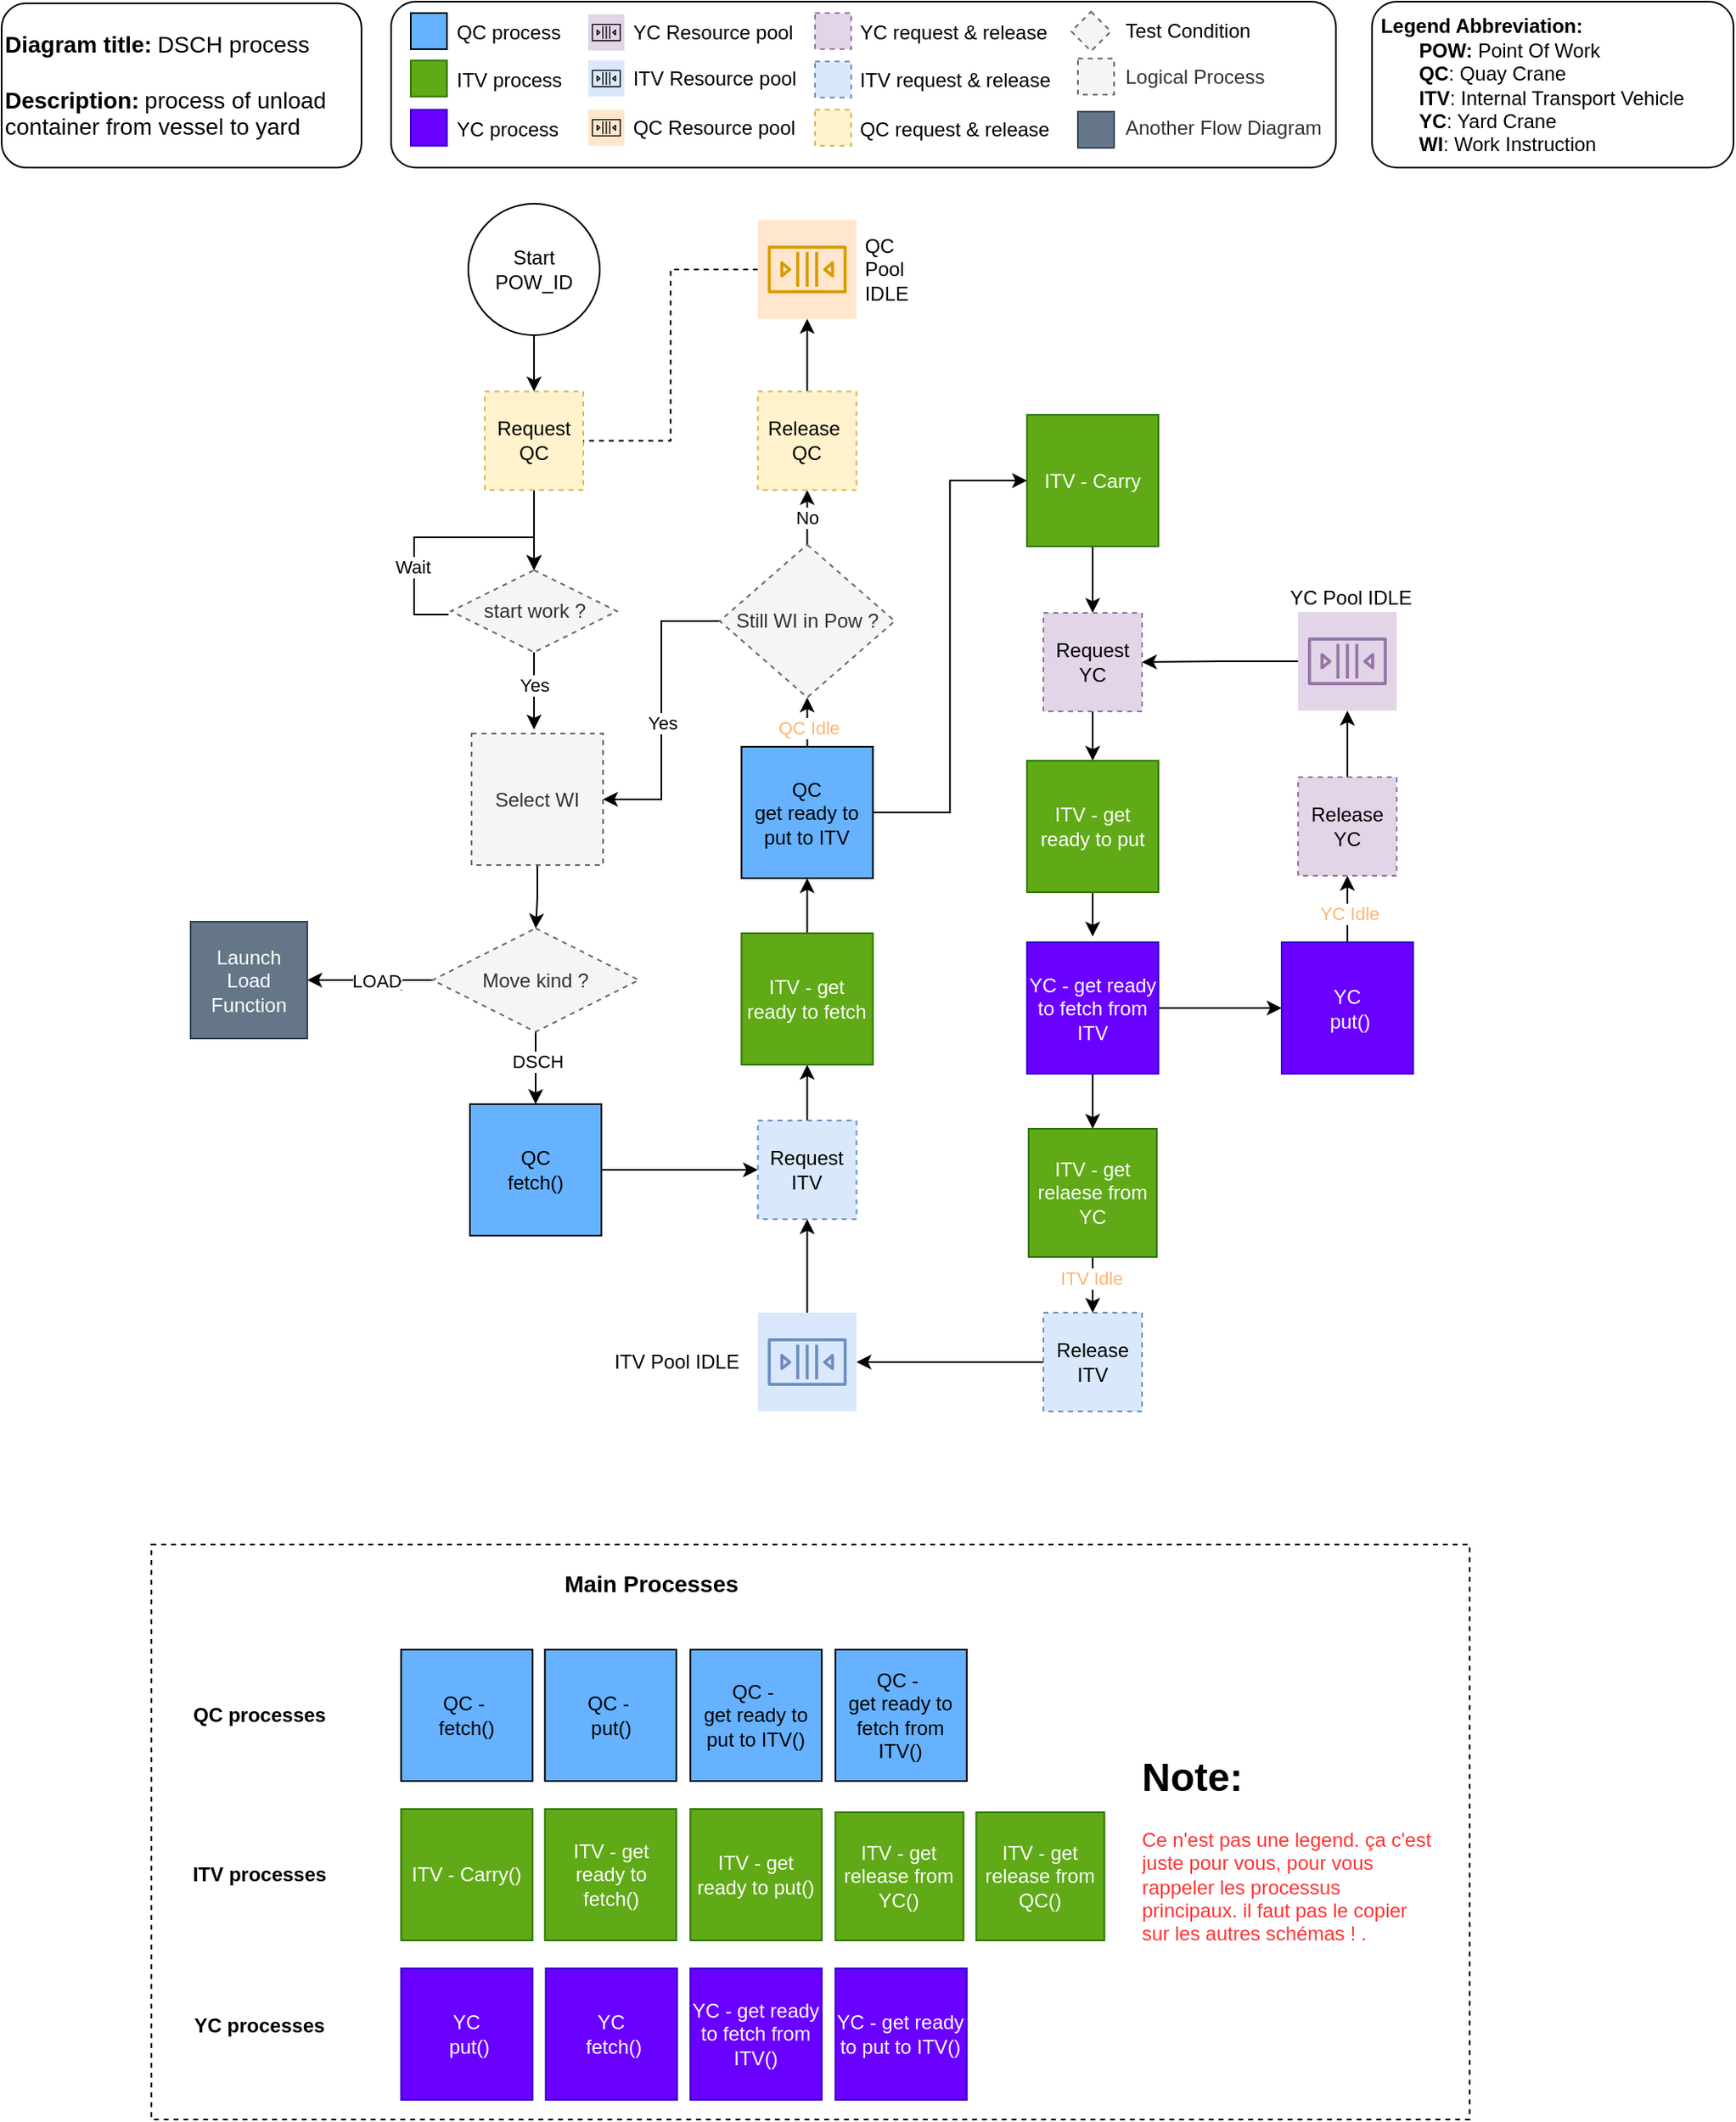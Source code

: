<mxfile version="24.9.1">
  <diagram name="Page-1" id="m8-AKDyAZTO_Czc3pS7X">
    <mxGraphModel grid="0" page="1" gridSize="10" guides="1" tooltips="1" connect="1" arrows="1" fold="1" pageScale="1" pageWidth="3300" pageHeight="4681" background="none" math="0" shadow="0">
      <root>
        <mxCell id="0" />
        <mxCell id="1" parent="0" />
        <mxCell id="ICN11t2LMivAURPf7j1P-29" value="" style="rounded=0;whiteSpace=wrap;html=1;fillColor=none;dashed=1;" vertex="1" parent="1">
          <mxGeometry x="351.13" y="1182" width="802.25" height="350" as="geometry" />
        </mxCell>
        <mxCell id="Uh1QGtXTKpIPVLYriaKn-49" style="edgeStyle=orthogonalEdgeStyle;rounded=0;orthogonalLoop=1;jettySize=auto;html=1;fillColor=#66B2FF;" edge="1" parent="1" source="IhfRJVc3wCJX7Gg2RBDw-7" target="Uh1QGtXTKpIPVLYriaKn-46">
          <mxGeometry relative="1" as="geometry" />
        </mxCell>
        <mxCell id="IhfRJVc3wCJX7Gg2RBDw-7" value="QC &lt;br&gt;fetch()" style="whiteSpace=wrap;html=1;aspect=fixed;fillColor=#66B2FF;" vertex="1" parent="1">
          <mxGeometry x="545" y="914" width="80" height="80" as="geometry" />
        </mxCell>
        <mxCell id="Uh1QGtXTKpIPVLYriaKn-31" style="edgeStyle=orthogonalEdgeStyle;rounded=0;orthogonalLoop=1;jettySize=auto;html=1;fillColor=#66B2FF;" edge="1" parent="1" source="Uh1QGtXTKpIPVLYriaKn-32" target="Uh1QGtXTKpIPVLYriaKn-34">
          <mxGeometry relative="1" as="geometry" />
        </mxCell>
        <mxCell id="Uh1QGtXTKpIPVLYriaKn-32" value="Start&lt;div&gt;POW_ID&lt;/div&gt;" style="ellipse;whiteSpace=wrap;html=1;aspect=fixed;" vertex="1" parent="1">
          <mxGeometry x="544" y="366" width="80" height="80" as="geometry" />
        </mxCell>
        <mxCell id="ICN11t2LMivAURPf7j1P-5" style="edgeStyle=orthogonalEdgeStyle;rounded=0;orthogonalLoop=1;jettySize=auto;html=1;entryX=0.5;entryY=0;entryDx=0;entryDy=0;" edge="1" parent="1" source="Uh1QGtXTKpIPVLYriaKn-34" target="ICN11t2LMivAURPf7j1P-1">
          <mxGeometry relative="1" as="geometry" />
        </mxCell>
        <mxCell id="Uh1QGtXTKpIPVLYriaKn-34" value="Request QC" style="whiteSpace=wrap;html=1;aspect=fixed;fillColor=#fff2cc;strokeColor=#d6b656;dashed=1;" vertex="1" parent="1">
          <mxGeometry x="554" y="480.25" width="60" height="60" as="geometry" />
        </mxCell>
        <mxCell id="Uh1QGtXTKpIPVLYriaKn-35" style="edgeStyle=orthogonalEdgeStyle;rounded=0;orthogonalLoop=1;jettySize=auto;html=1;exitX=0;exitY=0.5;exitDx=0;exitDy=0;fillColor=#66B2FF;entryX=1;entryY=0.5;entryDx=0;entryDy=0;" edge="1" parent="1" source="Uh1QGtXTKpIPVLYriaKn-40" target="Uh1QGtXTKpIPVLYriaKn-41">
          <mxGeometry relative="1" as="geometry">
            <mxPoint x="521" y="1050" as="sourcePoint" />
            <mxPoint x="487" y="888" as="targetPoint" />
          </mxGeometry>
        </mxCell>
        <mxCell id="Uh1QGtXTKpIPVLYriaKn-36" value="Text" style="edgeLabel;html=1;align=center;verticalAlign=middle;resizable=0;points=[];fillColor=#66B2FF;" connectable="0" vertex="1" parent="Uh1QGtXTKpIPVLYriaKn-35">
          <mxGeometry x="-0.226" y="2" relative="1" as="geometry">
            <mxPoint as="offset" />
          </mxGeometry>
        </mxCell>
        <mxCell id="Uh1QGtXTKpIPVLYriaKn-37" value="LOAD" style="edgeLabel;html=1;align=center;verticalAlign=middle;resizable=0;points=[];fillColor=#66B2FF;" connectable="0" vertex="1" parent="Uh1QGtXTKpIPVLYriaKn-35">
          <mxGeometry x="-0.262" y="2" relative="1" as="geometry">
            <mxPoint x="-7" y="-2" as="offset" />
          </mxGeometry>
        </mxCell>
        <mxCell id="Uh1QGtXTKpIPVLYriaKn-38" style="edgeStyle=orthogonalEdgeStyle;rounded=0;orthogonalLoop=1;jettySize=auto;html=1;exitX=0.5;exitY=1;exitDx=0;exitDy=0;entryX=0.5;entryY=0;entryDx=0;entryDy=0;fillColor=#66B2FF;" edge="1" parent="1" source="Uh1QGtXTKpIPVLYriaKn-40" target="IhfRJVc3wCJX7Gg2RBDw-7">
          <mxGeometry relative="1" as="geometry">
            <mxPoint x="584.5" y="799" as="targetPoint" />
          </mxGeometry>
        </mxCell>
        <mxCell id="Uh1QGtXTKpIPVLYriaKn-39" value="DSCH" style="edgeLabel;html=1;align=center;verticalAlign=middle;resizable=0;points=[];fillColor=#66B2FF;" connectable="0" vertex="1" parent="Uh1QGtXTKpIPVLYriaKn-38">
          <mxGeometry x="-0.183" y="1" relative="1" as="geometry">
            <mxPoint as="offset" />
          </mxGeometry>
        </mxCell>
        <mxCell id="Uh1QGtXTKpIPVLYriaKn-40" value="&lt;div align=&quot;center&quot;&gt;&lt;br&gt;&lt;/div&gt;&lt;div align=&quot;center&quot;&gt;Move kind ?&lt;br&gt;&lt;/div&gt;&lt;div&gt;&lt;br&gt;&lt;/div&gt;" style="rhombus;whiteSpace=wrap;html=1;fillColor=#f5f5f5;fontColor=#333333;strokeColor=#666666;dashed=1;" vertex="1" parent="1">
          <mxGeometry x="522.25" y="807" width="125.5" height="63" as="geometry" />
        </mxCell>
        <mxCell id="Uh1QGtXTKpIPVLYriaKn-41" value="Launch Load Function" style="whiteSpace=wrap;html=1;aspect=fixed;fillColor=#647687;strokeColor=#314354;fontColor=#ffffff;" vertex="1" parent="1">
          <mxGeometry x="375" y="803" width="71" height="71" as="geometry" />
        </mxCell>
        <mxCell id="Uh1QGtXTKpIPVLYriaKn-44" style="edgeStyle=orthogonalEdgeStyle;rounded=0;orthogonalLoop=1;jettySize=auto;html=1;exitX=0.5;exitY=1;exitDx=0;exitDy=0;fillColor=#66B2FF;" edge="1" parent="1" source="Uh1QGtXTKpIPVLYriaKn-45" target="Uh1QGtXTKpIPVLYriaKn-40">
          <mxGeometry relative="1" as="geometry" />
        </mxCell>
        <mxCell id="Uh1QGtXTKpIPVLYriaKn-45" value="Select WI" style="whiteSpace=wrap;html=1;aspect=fixed;fillColor=#f5f5f5;fontColor=#333333;strokeColor=#666666;dashed=1;" vertex="1" parent="1">
          <mxGeometry x="546" y="688.5" width="80" height="80" as="geometry" />
        </mxCell>
        <mxCell id="Uh1QGtXTKpIPVLYriaKn-50" style="edgeStyle=orthogonalEdgeStyle;rounded=0;orthogonalLoop=1;jettySize=auto;html=1;exitX=0.5;exitY=0;exitDx=0;exitDy=0;entryX=0.5;entryY=1;entryDx=0;entryDy=0;fillColor=#66B2FF;" edge="1" parent="1" source="Uh1QGtXTKpIPVLYriaKn-46" target="Uh1QGtXTKpIPVLYriaKn-48">
          <mxGeometry relative="1" as="geometry" />
        </mxCell>
        <mxCell id="Uh1QGtXTKpIPVLYriaKn-46" value="Request ITV" style="whiteSpace=wrap;html=1;aspect=fixed;fillColor=#dae8fc;dashed=1;strokeColor=#6c8ebf;" vertex="1" parent="1">
          <mxGeometry x="720.25" y="924" width="60" height="60" as="geometry" />
        </mxCell>
        <mxCell id="b5KZZbxjdxDQz6jwetfD-4" style="edgeStyle=orthogonalEdgeStyle;rounded=0;orthogonalLoop=1;jettySize=auto;html=1;exitX=0.5;exitY=0;exitDx=0;exitDy=0;entryX=0.5;entryY=1;entryDx=0;entryDy=0;" edge="1" parent="1" source="Uh1QGtXTKpIPVLYriaKn-48" target="b5KZZbxjdxDQz6jwetfD-3">
          <mxGeometry relative="1" as="geometry" />
        </mxCell>
        <mxCell id="Uh1QGtXTKpIPVLYriaKn-48" value="ITV - get ready to fetch" style="whiteSpace=wrap;html=1;aspect=fixed;fillColor=#60a917;strokeColor=#2D7600;fontColor=#ffffff;" vertex="1" parent="1">
          <mxGeometry x="710.25" y="810" width="80" height="80" as="geometry" />
        </mxCell>
        <mxCell id="N6E2E2lD6TswPAjEMysL-11" style="edgeStyle=orthogonalEdgeStyle;rounded=0;orthogonalLoop=1;jettySize=auto;html=1;entryX=0.5;entryY=0;entryDx=0;entryDy=0;" edge="1" parent="1" source="Uh1QGtXTKpIPVLYriaKn-51" target="N6E2E2lD6TswPAjEMysL-10">
          <mxGeometry relative="1" as="geometry" />
        </mxCell>
        <mxCell id="Uh1QGtXTKpIPVLYriaKn-51" value="ITV - Carry" style="whiteSpace=wrap;html=1;aspect=fixed;fillColor=#60a917;strokeColor=#2D7600;fontColor=#ffffff;" vertex="1" parent="1">
          <mxGeometry x="884" y="494.5" width="80" height="80" as="geometry" />
        </mxCell>
        <mxCell id="N6E2E2lD6TswPAjEMysL-17" style="edgeStyle=orthogonalEdgeStyle;rounded=0;orthogonalLoop=1;jettySize=auto;html=1;entryX=0.5;entryY=0;entryDx=0;entryDy=0;" edge="1" parent="1" source="ZRjod6BXRgt999rC1pGX-1" target="ZRjod6BXRgt999rC1pGX-5">
          <mxGeometry relative="1" as="geometry" />
        </mxCell>
        <mxCell id="N6E2E2lD6TswPAjEMysL-29" value="" style="edgeStyle=orthogonalEdgeStyle;rounded=0;orthogonalLoop=1;jettySize=auto;html=1;" edge="1" parent="1" source="ZRjod6BXRgt999rC1pGX-1" target="ZRjod6BXRgt999rC1pGX-7">
          <mxGeometry relative="1" as="geometry" />
        </mxCell>
        <mxCell id="ZRjod6BXRgt999rC1pGX-1" value="YC - get ready to fetch from ITV" style="whiteSpace=wrap;html=1;aspect=fixed;fillColor=#6a00ff;fontColor=#ffffff;strokeColor=#3700CC;" vertex="1" parent="1">
          <mxGeometry x="884" y="815.5" width="80" height="80" as="geometry" />
        </mxCell>
        <mxCell id="N6E2E2lD6TswPAjEMysL-19" style="edgeStyle=orthogonalEdgeStyle;rounded=0;orthogonalLoop=1;jettySize=auto;html=1;" edge="1" parent="1" source="ZRjod6BXRgt999rC1pGX-5" target="N6E2E2lD6TswPAjEMysL-12">
          <mxGeometry relative="1" as="geometry" />
        </mxCell>
        <mxCell id="ICN11t2LMivAURPf7j1P-9" value="&lt;font color=&quot;#ffb570&quot;&gt;ITV Idle&lt;/font&gt;" style="edgeLabel;html=1;align=center;verticalAlign=middle;resizable=0;points=[];" connectable="0" vertex="1" parent="N6E2E2lD6TswPAjEMysL-19">
          <mxGeometry x="-0.435" y="-1" relative="1" as="geometry">
            <mxPoint as="offset" />
          </mxGeometry>
        </mxCell>
        <mxCell id="ZRjod6BXRgt999rC1pGX-5" value="ITV - get relaese from YC" style="whiteSpace=wrap;html=1;aspect=fixed;fillColor=#60a917;fontColor=#ffffff;strokeColor=#2D7600;" vertex="1" parent="1">
          <mxGeometry x="885" y="929" width="78" height="78" as="geometry" />
        </mxCell>
        <mxCell id="N6E2E2lD6TswPAjEMysL-31" value="" style="edgeStyle=orthogonalEdgeStyle;rounded=0;orthogonalLoop=1;jettySize=auto;html=1;" edge="1" parent="1" source="ZRjod6BXRgt999rC1pGX-7" target="N6E2E2lD6TswPAjEMysL-30">
          <mxGeometry relative="1" as="geometry" />
        </mxCell>
        <mxCell id="ICN11t2LMivAURPf7j1P-10" value="&lt;font color=&quot;#ffb570&quot;&gt;YC Idle&lt;/font&gt;" style="edgeLabel;html=1;align=center;verticalAlign=middle;resizable=0;points=[];" connectable="0" vertex="1" parent="N6E2E2lD6TswPAjEMysL-31">
          <mxGeometry x="-0.086" y="-1" relative="1" as="geometry">
            <mxPoint y="1" as="offset" />
          </mxGeometry>
        </mxCell>
        <mxCell id="ZRjod6BXRgt999rC1pGX-7" value="YC&lt;div&gt;&amp;nbsp; put()&amp;nbsp;&lt;/div&gt;" style="whiteSpace=wrap;html=1;aspect=fixed;fillColor=#6a00ff;fontColor=#ffffff;strokeColor=#3700CC;" vertex="1" parent="1">
          <mxGeometry x="1039" y="815.5" width="80" height="80" as="geometry" />
        </mxCell>
        <mxCell id="ZRjod6BXRgt999rC1pGX-20" value="&lt;b&gt;&lt;font style=&quot;font-size: 14px;&quot;&gt;Diagram title:&lt;/font&gt;&lt;/b&gt; &lt;font style=&quot;font-size: 14px;&quot;&gt;DSCH process&lt;/font&gt;&lt;div&gt;&lt;span style=&quot;font-size: 14px;&quot;&gt;&lt;br&gt;&lt;/span&gt;&lt;div&gt;&lt;b&gt;&lt;font style=&quot;font-size: 14px;&quot;&gt;Description:&lt;/font&gt;&lt;/b&gt;&amp;nbsp;&lt;font style=&quot;font-size: 14px;&quot;&gt;&lt;span style=&quot;background-color: initial;&quot;&gt;process of&amp;nbsp;&lt;/span&gt;&lt;span style=&quot;background-color: initial;&quot;&gt;unload container from&amp;nbsp;&lt;/span&gt;&lt;span style=&quot;background-color: initial;&quot;&gt;vessel&lt;/span&gt;&lt;span style=&quot;background-color: initial;&quot;&gt;&amp;nbsp;to yard&amp;nbsp;&lt;/span&gt;&lt;/font&gt;&lt;/div&gt;&lt;/div&gt;" style="rounded=1;whiteSpace=wrap;html=1;fillColor=none;align=left;" vertex="1" parent="1">
          <mxGeometry x="260" y="244" width="219" height="100" as="geometry" />
        </mxCell>
        <mxCell id="b5KZZbxjdxDQz6jwetfD-8" style="edgeStyle=orthogonalEdgeStyle;rounded=0;orthogonalLoop=1;jettySize=auto;html=1;exitX=0;exitY=0.5;exitDx=0;exitDy=0;entryX=1;entryY=0.5;entryDx=0;entryDy=0;" edge="1" parent="1" source="b5KZZbxjdxDQz6jwetfD-1" target="Uh1QGtXTKpIPVLYriaKn-45">
          <mxGeometry relative="1" as="geometry" />
        </mxCell>
        <mxCell id="b5KZZbxjdxDQz6jwetfD-9" value="Yes" style="edgeLabel;html=1;align=center;verticalAlign=middle;resizable=0;points=[];" vertex="1" connectable="0" parent="b5KZZbxjdxDQz6jwetfD-8">
          <mxGeometry x="-0.205" y="-1" relative="1" as="geometry">
            <mxPoint x="1" y="26" as="offset" />
          </mxGeometry>
        </mxCell>
        <mxCell id="N6E2E2lD6TswPAjEMysL-8" style="edgeStyle=orthogonalEdgeStyle;rounded=0;orthogonalLoop=1;jettySize=auto;html=1;entryX=0.5;entryY=1;entryDx=0;entryDy=0;" edge="1" parent="1" source="b5KZZbxjdxDQz6jwetfD-1" target="N6E2E2lD6TswPAjEMysL-6">
          <mxGeometry relative="1" as="geometry" />
        </mxCell>
        <mxCell id="N6E2E2lD6TswPAjEMysL-9" value="No" style="edgeLabel;html=1;align=center;verticalAlign=middle;resizable=0;points=[];" vertex="1" connectable="0" parent="N6E2E2lD6TswPAjEMysL-8">
          <mxGeometry x="-0.017" y="1" relative="1" as="geometry">
            <mxPoint as="offset" />
          </mxGeometry>
        </mxCell>
        <mxCell id="b5KZZbxjdxDQz6jwetfD-1" value="Still WI in Pow ?" style="rhombus;whiteSpace=wrap;html=1;fillColor=#f5f5f5;fontColor=#333333;strokeColor=#666666;dashed=1;" vertex="1" parent="1">
          <mxGeometry x="697" y="573.5" width="106.5" height="93" as="geometry" />
        </mxCell>
        <mxCell id="b5KZZbxjdxDQz6jwetfD-5" style="edgeStyle=orthogonalEdgeStyle;rounded=0;orthogonalLoop=1;jettySize=auto;html=1;entryX=0.5;entryY=1;entryDx=0;entryDy=0;" edge="1" parent="1" source="b5KZZbxjdxDQz6jwetfD-3" target="b5KZZbxjdxDQz6jwetfD-1">
          <mxGeometry relative="1" as="geometry" />
        </mxCell>
        <mxCell id="ICN11t2LMivAURPf7j1P-8" value="&lt;font color=&quot;#ffb570&quot;&gt;QC Idle&lt;/font&gt;" style="edgeLabel;html=1;align=center;verticalAlign=middle;resizable=0;points=[];" connectable="0" vertex="1" parent="b5KZZbxjdxDQz6jwetfD-5">
          <mxGeometry x="-0.66" relative="1" as="geometry">
            <mxPoint y="-3" as="offset" />
          </mxGeometry>
        </mxCell>
        <mxCell id="b5KZZbxjdxDQz6jwetfD-10" style="edgeStyle=orthogonalEdgeStyle;rounded=0;orthogonalLoop=1;jettySize=auto;html=1;entryX=0;entryY=0.5;entryDx=0;entryDy=0;" edge="1" parent="1" source="b5KZZbxjdxDQz6jwetfD-3" target="Uh1QGtXTKpIPVLYriaKn-51">
          <mxGeometry relative="1" as="geometry">
            <mxPoint x="824" y="728.5" as="targetPoint" />
          </mxGeometry>
        </mxCell>
        <mxCell id="b5KZZbxjdxDQz6jwetfD-3" value="QC &lt;br&gt;get ready to put to ITV" style="whiteSpace=wrap;html=1;aspect=fixed;fillColor=#66B2FF;" vertex="1" parent="1">
          <mxGeometry x="710.25" y="696.5" width="80" height="80" as="geometry" />
        </mxCell>
        <mxCell id="N6E2E2lD6TswPAjEMysL-1" style="edgeStyle=orthogonalEdgeStyle;rounded=0;orthogonalLoop=1;jettySize=auto;html=1;entryX=0.5;entryY=1;entryDx=0;entryDy=0;" edge="1" parent="1" source="b5KZZbxjdxDQz6jwetfD-13" target="Uh1QGtXTKpIPVLYriaKn-46">
          <mxGeometry relative="1" as="geometry" />
        </mxCell>
        <mxCell id="b5KZZbxjdxDQz6jwetfD-13" value="ITV Pool IDLE&amp;nbsp; &amp;nbsp;" style="sketch=0;outlineConnect=0;strokeColor=#6c8ebf;fillColor=#dae8fc;dashed=0;verticalLabelPosition=middle;verticalAlign=middle;align=right;html=1;fontSize=12;fontStyle=0;aspect=fixed;shape=mxgraph.aws4.resourceIcon;resIcon=mxgraph.aws4.queue;labelPosition=left;" vertex="1" parent="1">
          <mxGeometry x="720.25" y="1041" width="60" height="60" as="geometry" />
        </mxCell>
        <mxCell id="N6E2E2lD6TswPAjEMysL-5" style="rounded=0;orthogonalLoop=1;jettySize=auto;html=1;entryX=1;entryY=0.5;entryDx=0;entryDy=0;edgeStyle=orthogonalEdgeStyle;endArrow=none;endFill=0;dashed=1;" edge="1" parent="1" source="N6E2E2lD6TswPAjEMysL-2" target="Uh1QGtXTKpIPVLYriaKn-34">
          <mxGeometry relative="1" as="geometry" />
        </mxCell>
        <mxCell id="N6E2E2lD6TswPAjEMysL-2" value="&amp;nbsp;QC&amp;nbsp;&lt;div&gt;&amp;nbsp;Pool&amp;nbsp;&lt;/div&gt;&lt;div&gt;&amp;nbsp;IDLE&lt;/div&gt;" style="sketch=0;outlineConnect=0;strokeColor=#d79b00;fillColor=#ffe6cc;dashed=0;verticalLabelPosition=middle;verticalAlign=middle;align=left;html=1;fontSize=12;fontStyle=0;aspect=fixed;shape=mxgraph.aws4.resourceIcon;resIcon=mxgraph.aws4.queue;labelPosition=right;" vertex="1" parent="1">
          <mxGeometry x="720.25" y="376" width="60" height="60" as="geometry" />
        </mxCell>
        <mxCell id="N6E2E2lD6TswPAjEMysL-7" style="edgeStyle=orthogonalEdgeStyle;rounded=0;orthogonalLoop=1;jettySize=auto;html=1;" edge="1" parent="1" source="N6E2E2lD6TswPAjEMysL-6" target="N6E2E2lD6TswPAjEMysL-2">
          <mxGeometry relative="1" as="geometry" />
        </mxCell>
        <mxCell id="N6E2E2lD6TswPAjEMysL-6" value="Release&amp;nbsp;&lt;div&gt;QC&lt;/div&gt;" style="whiteSpace=wrap;html=1;aspect=fixed;fillColor=#fff2cc;strokeColor=#d6b656;dashed=1;" vertex="1" parent="1">
          <mxGeometry x="720.25" y="480.25" width="60" height="60" as="geometry" />
        </mxCell>
        <mxCell id="N6E2E2lD6TswPAjEMysL-14" style="edgeStyle=orthogonalEdgeStyle;rounded=0;orthogonalLoop=1;jettySize=auto;html=1;exitX=0.5;exitY=1;exitDx=0;exitDy=0;entryX=0.5;entryY=0;entryDx=0;entryDy=0;" edge="1" parent="1" source="N6E2E2lD6TswPAjEMysL-10" target="N6E2E2lD6TswPAjEMysL-13">
          <mxGeometry relative="1" as="geometry" />
        </mxCell>
        <mxCell id="N6E2E2lD6TswPAjEMysL-10" value="Request YC" style="whiteSpace=wrap;html=1;aspect=fixed;fillColor=#e1d5e7;dashed=1;strokeColor=#9673a6;" vertex="1" parent="1">
          <mxGeometry x="894" y="615" width="60" height="60" as="geometry" />
        </mxCell>
        <mxCell id="N6E2E2lD6TswPAjEMysL-20" style="edgeStyle=orthogonalEdgeStyle;rounded=0;orthogonalLoop=1;jettySize=auto;html=1;" edge="1" parent="1" source="N6E2E2lD6TswPAjEMysL-12" target="b5KZZbxjdxDQz6jwetfD-13">
          <mxGeometry relative="1" as="geometry" />
        </mxCell>
        <mxCell id="N6E2E2lD6TswPAjEMysL-12" value="Release ITV" style="whiteSpace=wrap;html=1;aspect=fixed;fillColor=#dae8fc;dashed=1;strokeColor=#6c8ebf;" vertex="1" parent="1">
          <mxGeometry x="894" y="1041" width="60" height="60" as="geometry" />
        </mxCell>
        <mxCell id="N6E2E2lD6TswPAjEMysL-16" style="edgeStyle=orthogonalEdgeStyle;rounded=0;orthogonalLoop=1;jettySize=auto;html=1;" edge="1" parent="1" source="N6E2E2lD6TswPAjEMysL-13">
          <mxGeometry relative="1" as="geometry">
            <mxPoint x="924" y="812" as="targetPoint" />
          </mxGeometry>
        </mxCell>
        <mxCell id="N6E2E2lD6TswPAjEMysL-13" value="ITV - get ready to put" style="whiteSpace=wrap;html=1;aspect=fixed;fillColor=#60a917;strokeColor=#2D7600;fontColor=#ffffff;" vertex="1" parent="1">
          <mxGeometry x="884" y="705" width="80" height="80" as="geometry" />
        </mxCell>
        <mxCell id="N6E2E2lD6TswPAjEMysL-28" style="edgeStyle=orthogonalEdgeStyle;rounded=0;orthogonalLoop=1;jettySize=auto;html=1;entryX=1;entryY=0.5;entryDx=0;entryDy=0;" edge="1" parent="1" source="N6E2E2lD6TswPAjEMysL-23" target="N6E2E2lD6TswPAjEMysL-10">
          <mxGeometry relative="1" as="geometry" />
        </mxCell>
        <mxCell id="N6E2E2lD6TswPAjEMysL-23" value="&lt;span style=&quot;text-align: left;&quot;&gt;&amp;nbsp;YC&lt;/span&gt;&lt;span style=&quot;text-align: left; background-color: initial;&quot;&gt;&amp;nbsp;Pool&amp;nbsp;&lt;/span&gt;&lt;span style=&quot;text-align: left; background-color: initial;&quot;&gt;IDLE&lt;/span&gt;" style="sketch=0;outlineConnect=0;strokeColor=#9673a6;fillColor=#e1d5e7;dashed=0;verticalLabelPosition=top;verticalAlign=bottom;align=center;html=1;fontSize=12;fontStyle=0;aspect=fixed;shape=mxgraph.aws4.resourceIcon;resIcon=mxgraph.aws4.queue;labelPosition=center;" vertex="1" parent="1">
          <mxGeometry x="1049" y="614.5" width="60" height="60" as="geometry" />
        </mxCell>
        <mxCell id="N6E2E2lD6TswPAjEMysL-32" value="" style="edgeStyle=orthogonalEdgeStyle;rounded=0;orthogonalLoop=1;jettySize=auto;html=1;" edge="1" parent="1" source="N6E2E2lD6TswPAjEMysL-30" target="N6E2E2lD6TswPAjEMysL-23">
          <mxGeometry relative="1" as="geometry" />
        </mxCell>
        <mxCell id="N6E2E2lD6TswPAjEMysL-30" value="Release YC" style="whiteSpace=wrap;html=1;aspect=fixed;fillColor=#e1d5e7;dashed=1;strokeColor=#9673a6;" vertex="1" parent="1">
          <mxGeometry x="1049" y="715" width="60" height="60" as="geometry" />
        </mxCell>
        <mxCell id="N6E2E2lD6TswPAjEMysL-33" value="&lt;div&gt;&lt;b&gt;&amp;nbsp;Legend Abbreviation:&amp;nbsp;&lt;/b&gt;&lt;/div&gt;&lt;div&gt;&lt;b&gt;&lt;span style=&quot;white-space: pre;&quot;&gt;&#x9;&lt;/span&gt;POW: &lt;/b&gt;Point Of Work&lt;/div&gt;&lt;b&gt;&lt;span style=&quot;white-space: pre;&quot;&gt;&#x9;&lt;/span&gt;QC&lt;/b&gt;: Quay Crane&lt;div&gt;&lt;b&gt;&lt;span style=&quot;white-space: pre;&quot;&gt;&#x9;&lt;/span&gt;ITV&lt;/b&gt;: Internal Transport Vehicle&lt;/div&gt;&lt;div&gt;&lt;b&gt;&lt;span style=&quot;white-space: pre;&quot;&gt;&#x9;&lt;/span&gt;YC&lt;/b&gt;: Yard Crane&lt;/div&gt;&lt;div&gt;&lt;b&gt;&lt;span style=&quot;white-space: pre;&quot;&gt;&#x9;&lt;/span&gt;WI&lt;/b&gt;: Work Instruction&lt;/div&gt;" style="text;html=1;align=left;verticalAlign=middle;whiteSpace=wrap;rounded=1;strokeColor=default;" vertex="1" parent="1">
          <mxGeometry x="1094" y="243" width="220" height="101" as="geometry" />
        </mxCell>
        <mxCell id="N6E2E2lD6TswPAjEMysL-70" value="" style="group" connectable="0" vertex="1" parent="1">
          <mxGeometry x="497" y="243" width="592" height="101" as="geometry" />
        </mxCell>
        <mxCell id="N6E2E2lD6TswPAjEMysL-41" value="" style="rounded=1;whiteSpace=wrap;html=1;" vertex="1" parent="N6E2E2lD6TswPAjEMysL-70">
          <mxGeometry width="575" height="101" as="geometry" />
        </mxCell>
        <mxCell id="N6E2E2lD6TswPAjEMysL-42" value="" style="whiteSpace=wrap;html=1;aspect=fixed;fillColor=#66B2FF;" vertex="1" parent="N6E2E2lD6TswPAjEMysL-70">
          <mxGeometry x="12" y="6.937" width="22" height="22" as="geometry" />
        </mxCell>
        <mxCell id="N6E2E2lD6TswPAjEMysL-43" value="" style="whiteSpace=wrap;html=1;aspect=fixed;fillColor=#60a917;strokeColor=#2D7600;fontColor=#ffffff;" vertex="1" parent="N6E2E2lD6TswPAjEMysL-70">
          <mxGeometry x="12" y="35.794" width="22" height="22" as="geometry" />
        </mxCell>
        <mxCell id="N6E2E2lD6TswPAjEMysL-44" value="" style="whiteSpace=wrap;html=1;aspect=fixed;fillColor=#6a00ff;fontColor=#ffffff;strokeColor=#3700CC;" vertex="1" parent="N6E2E2lD6TswPAjEMysL-70">
          <mxGeometry x="12" y="65.761" width="22" height="22" as="geometry" />
        </mxCell>
        <mxCell id="N6E2E2lD6TswPAjEMysL-45" value="QC process&amp;nbsp;" style="text;html=1;align=left;verticalAlign=middle;whiteSpace=wrap;rounded=0;strokeColor=none;" vertex="1" parent="N6E2E2lD6TswPAjEMysL-70">
          <mxGeometry x="38" y="6.937" width="172" height="24.418" as="geometry" />
        </mxCell>
        <mxCell id="N6E2E2lD6TswPAjEMysL-46" value="ITV process&amp;nbsp;" style="text;html=1;align=left;verticalAlign=middle;whiteSpace=wrap;rounded=0;strokeColor=none;" vertex="1" parent="N6E2E2lD6TswPAjEMysL-70">
          <mxGeometry x="38" y="35.794" width="169" height="24.418" as="geometry" />
        </mxCell>
        <mxCell id="N6E2E2lD6TswPAjEMysL-47" value="YC process&amp;nbsp;" style="text;html=1;align=left;verticalAlign=middle;whiteSpace=wrap;rounded=0;strokeColor=none;" vertex="1" parent="N6E2E2lD6TswPAjEMysL-70">
          <mxGeometry x="38" y="65.761" width="169" height="24.418" as="geometry" />
        </mxCell>
        <mxCell id="N6E2E2lD6TswPAjEMysL-48" value="&lt;span style=&quot;text-align: left;&quot;&gt;&amp;nbsp;YC Resource&lt;/span&gt;&lt;span style=&quot;text-align: left; background-color: initial;&quot;&gt;&amp;nbsp;pool&lt;/span&gt;" style="sketch=0;outlineConnect=0;dashed=0;verticalLabelPosition=middle;verticalAlign=middle;align=left;html=1;fontSize=12;fontStyle=0;aspect=fixed;shape=mxgraph.aws4.resourceIcon;resIcon=mxgraph.aws4.queue;labelPosition=right;fillColor=#E1D5E7;" vertex="1" parent="N6E2E2lD6TswPAjEMysL-70">
          <mxGeometry x="120" y="7.769" width="22" height="22" as="geometry" />
        </mxCell>
        <mxCell id="N6E2E2lD6TswPAjEMysL-50" value="" style="whiteSpace=wrap;html=1;aspect=fixed;fillColor=#dae8fc;dashed=1;strokeColor=#6c8ebf;" vertex="1" parent="N6E2E2lD6TswPAjEMysL-70">
          <mxGeometry x="258" y="36.349" width="22" height="22" as="geometry" />
        </mxCell>
        <mxCell id="N6E2E2lD6TswPAjEMysL-52" value="&lt;span style=&quot;text-align: left;&quot;&gt;&amp;nbsp;ITV Resource&lt;/span&gt;&lt;span style=&quot;text-align: left; background-color: initial;&quot;&gt;&amp;nbsp;pool&lt;/span&gt;" style="sketch=0;outlineConnect=0;dashed=0;verticalLabelPosition=middle;verticalAlign=middle;align=left;html=1;fontSize=12;fontStyle=0;aspect=fixed;shape=mxgraph.aws4.resourceIcon;resIcon=mxgraph.aws4.queue;labelPosition=right;fillColor=#DAE8FC;" vertex="1" parent="N6E2E2lD6TswPAjEMysL-70">
          <mxGeometry x="120" y="35.794" width="22" height="22" as="geometry" />
        </mxCell>
        <mxCell id="N6E2E2lD6TswPAjEMysL-53" value="&lt;span style=&quot;text-align: left;&quot;&gt;&amp;nbsp;QC Resource&lt;/span&gt;&lt;span style=&quot;text-align: left; background-color: initial;&quot;&gt;&amp;nbsp;pool&lt;/span&gt;" style="sketch=0;outlineConnect=0;dashed=0;verticalLabelPosition=middle;verticalAlign=middle;align=left;html=1;fontSize=12;fontStyle=0;aspect=fixed;shape=mxgraph.aws4.resourceIcon;resIcon=mxgraph.aws4.queue;labelPosition=right;fillColor=#FFE6CC;" vertex="1" parent="N6E2E2lD6TswPAjEMysL-70">
          <mxGeometry x="120" y="65.761" width="22" height="22" as="geometry" />
        </mxCell>
        <mxCell id="N6E2E2lD6TswPAjEMysL-56" value="" style="whiteSpace=wrap;html=1;aspect=fixed;fillColor=#e1d5e7;dashed=1;strokeColor=#9673a6;labelPosition=right;verticalLabelPosition=middle;align=left;verticalAlign=middle;" vertex="1" parent="N6E2E2lD6TswPAjEMysL-70">
          <mxGeometry x="258" y="6.937" width="22" height="22" as="geometry" />
        </mxCell>
        <mxCell id="N6E2E2lD6TswPAjEMysL-57" value="" style="whiteSpace=wrap;html=1;aspect=fixed;fillColor=#fff2cc;strokeColor=#d6b656;dashed=1;" vertex="1" parent="N6E2E2lD6TswPAjEMysL-70">
          <mxGeometry x="258" y="65.761" width="22" height="22" as="geometry" />
        </mxCell>
        <mxCell id="N6E2E2lD6TswPAjEMysL-58" value="&amp;nbsp;YC request &amp;amp; release" style="text;html=1;align=left;verticalAlign=middle;whiteSpace=wrap;rounded=0;strokeColor=none;" vertex="1" parent="N6E2E2lD6TswPAjEMysL-70">
          <mxGeometry x="280" y="6.937" width="147" height="24.418" as="geometry" />
        </mxCell>
        <mxCell id="N6E2E2lD6TswPAjEMysL-59" value="&amp;nbsp;ITV request &amp;amp; release" style="text;html=1;align=left;verticalAlign=middle;whiteSpace=wrap;rounded=0;strokeColor=none;" vertex="1" parent="N6E2E2lD6TswPAjEMysL-70">
          <mxGeometry x="280" y="35.794" width="146" height="24.418" as="geometry" />
        </mxCell>
        <mxCell id="N6E2E2lD6TswPAjEMysL-60" value="&amp;nbsp;QC request &amp;amp; release" style="text;html=1;align=left;verticalAlign=middle;whiteSpace=wrap;rounded=0;strokeColor=none;" vertex="1" parent="N6E2E2lD6TswPAjEMysL-70">
          <mxGeometry x="280" y="65.761" width="139" height="24.418" as="geometry" />
        </mxCell>
        <mxCell id="N6E2E2lD6TswPAjEMysL-63" value="" style="rhombus;whiteSpace=wrap;html=1;fillColor=#f5f5f5;fontColor=#333333;strokeColor=#666666;dashed=1;" vertex="1" parent="N6E2E2lD6TswPAjEMysL-70">
          <mxGeometry x="414" y="6.14" width="24" height="24" as="geometry" />
        </mxCell>
        <mxCell id="N6E2E2lD6TswPAjEMysL-64" value="Test Condition" style="text;html=1;align=left;verticalAlign=middle;whiteSpace=wrap;rounded=0;strokeColor=none;" vertex="1" parent="N6E2E2lD6TswPAjEMysL-70">
          <mxGeometry x="445" y="5.727" width="147" height="24.418" as="geometry" />
        </mxCell>
        <mxCell id="N6E2E2lD6TswPAjEMysL-65" value="" style="whiteSpace=wrap;html=1;aspect=fixed;fillColor=#f5f5f5;fontColor=#333333;strokeColor=#666666;dashed=1;" vertex="1" parent="N6E2E2lD6TswPAjEMysL-70">
          <mxGeometry x="418" y="34.59" width="22" height="22" as="geometry" />
        </mxCell>
        <mxCell id="N6E2E2lD6TswPAjEMysL-67" value="&lt;span style=&quot;color: rgb(51, 51, 51); text-align: center;&quot;&gt;Logical&amp;nbsp;&lt;/span&gt;&lt;span style=&quot;color: rgb(51, 51, 51); text-align: center;&quot;&gt;Process&amp;nbsp;&lt;/span&gt;" style="text;html=1;align=left;verticalAlign=middle;whiteSpace=wrap;rounded=0;strokeColor=none;" vertex="1" parent="N6E2E2lD6TswPAjEMysL-70">
          <mxGeometry x="445" y="33.377" width="147" height="24.418" as="geometry" />
        </mxCell>
        <mxCell id="N6E2E2lD6TswPAjEMysL-68" value="" style="whiteSpace=wrap;html=1;aspect=fixed;fillColor=#647687;strokeColor=#314354;fontColor=#ffffff;" vertex="1" parent="N6E2E2lD6TswPAjEMysL-70">
          <mxGeometry x="418" y="66.97" width="22" height="22" as="geometry" />
        </mxCell>
        <mxCell id="N6E2E2lD6TswPAjEMysL-69" value="&lt;div style=&quot;text-align: center;&quot;&gt;&lt;span style=&quot;background-color: initial;&quot;&gt;&lt;font color=&quot;#333333&quot;&gt;Another Flow Diagram&lt;/font&gt;&lt;/span&gt;&lt;/div&gt;" style="text;html=1;align=left;verticalAlign=middle;whiteSpace=wrap;rounded=0;strokeColor=none;" vertex="1" parent="N6E2E2lD6TswPAjEMysL-70">
          <mxGeometry x="445" y="64.557" width="147" height="24.418" as="geometry" />
        </mxCell>
        <mxCell id="ICN11t2LMivAURPf7j1P-2" style="edgeStyle=orthogonalEdgeStyle;rounded=0;orthogonalLoop=1;jettySize=auto;html=1;" edge="1" parent="1" source="ICN11t2LMivAURPf7j1P-1">
          <mxGeometry relative="1" as="geometry">
            <mxPoint x="584" y="686" as="targetPoint" />
          </mxGeometry>
        </mxCell>
        <mxCell id="ICN11t2LMivAURPf7j1P-3" value="Yes" style="edgeLabel;html=1;align=center;verticalAlign=middle;resizable=0;points=[];" connectable="0" vertex="1" parent="ICN11t2LMivAURPf7j1P-2">
          <mxGeometry x="0.496" y="-1" relative="1" as="geometry">
            <mxPoint y="-15" as="offset" />
          </mxGeometry>
        </mxCell>
        <mxCell id="ICN11t2LMivAURPf7j1P-6" style="edgeStyle=orthogonalEdgeStyle;rounded=0;orthogonalLoop=1;jettySize=auto;html=1;startArrow=classic;startFill=1;endArrow=none;endFill=0;" edge="1" parent="1" source="ICN11t2LMivAURPf7j1P-1">
          <mxGeometry relative="1" as="geometry">
            <mxPoint x="532" y="616" as="targetPoint" />
            <Array as="points">
              <mxPoint x="584" y="569" />
              <mxPoint x="511" y="569" />
              <mxPoint x="511" y="616" />
            </Array>
          </mxGeometry>
        </mxCell>
        <mxCell id="ICN11t2LMivAURPf7j1P-7" value="Wait" style="edgeLabel;html=1;align=center;verticalAlign=middle;resizable=0;points=[];" connectable="0" vertex="1" parent="ICN11t2LMivAURPf7j1P-6">
          <mxGeometry x="0.199" relative="1" as="geometry">
            <mxPoint x="-1" y="14" as="offset" />
          </mxGeometry>
        </mxCell>
        <mxCell id="ICN11t2LMivAURPf7j1P-1" value="&lt;div align=&quot;center&quot;&gt;&lt;br&gt;&lt;/div&gt;&lt;div align=&quot;center&quot;&gt;start work ?&lt;br&gt;&lt;/div&gt;&lt;div&gt;&lt;br&gt;&lt;/div&gt;" style="rhombus;whiteSpace=wrap;html=1;fillColor=#f5f5f5;fontColor=#333333;strokeColor=#666666;dashed=1;" vertex="1" parent="1">
          <mxGeometry x="533.5" y="589" width="101" height="50" as="geometry" />
        </mxCell>
        <mxCell id="ICN11t2LMivAURPf7j1P-12" value="&lt;b&gt;QC processes&lt;/b&gt;" style="text;html=1;align=center;verticalAlign=middle;whiteSpace=wrap;rounded=0;" vertex="1" parent="1">
          <mxGeometry x="347.13" y="1271" width="140" height="30" as="geometry" />
        </mxCell>
        <mxCell id="ICN11t2LMivAURPf7j1P-13" value="QC -&amp;nbsp;&lt;br&gt;fetch()" style="whiteSpace=wrap;html=1;aspect=fixed;fillColor=#66B2FF;" vertex="1" parent="1">
          <mxGeometry x="503.13" y="1246" width="80" height="80" as="geometry" />
        </mxCell>
        <mxCell id="ICN11t2LMivAURPf7j1P-14" value="QC -&amp;nbsp;&lt;br&gt;put()" style="whiteSpace=wrap;html=1;aspect=fixed;fillColor=#66B2FF;" vertex="1" parent="1">
          <mxGeometry x="590.63" y="1246" width="80" height="80" as="geometry" />
        </mxCell>
        <mxCell id="ICN11t2LMivAURPf7j1P-15" value="QC -&amp;nbsp;&lt;br&gt;get ready to put to ITV()" style="whiteSpace=wrap;html=1;aspect=fixed;fillColor=#66B2FF;" vertex="1" parent="1">
          <mxGeometry x="679.13" y="1246" width="80" height="80" as="geometry" />
        </mxCell>
        <mxCell id="ICN11t2LMivAURPf7j1P-16" value="QC -&amp;nbsp;&lt;br&gt;get ready to fetch from ITV()" style="whiteSpace=wrap;html=1;aspect=fixed;fillColor=#66B2FF;" vertex="1" parent="1">
          <mxGeometry x="767.38" y="1246" width="80" height="80" as="geometry" />
        </mxCell>
        <mxCell id="ICN11t2LMivAURPf7j1P-17" value="&lt;b&gt;ITV processes&lt;/b&gt;" style="text;html=1;align=center;verticalAlign=middle;whiteSpace=wrap;rounded=0;" vertex="1" parent="1">
          <mxGeometry x="347.13" y="1368" width="140" height="30" as="geometry" />
        </mxCell>
        <mxCell id="ICN11t2LMivAURPf7j1P-18" value="ITV - Carry()" style="whiteSpace=wrap;html=1;aspect=fixed;fillColor=#60a917;strokeColor=#2D7600;fontColor=#ffffff;" vertex="1" parent="1">
          <mxGeometry x="503.13" y="1343" width="80" height="80" as="geometry" />
        </mxCell>
        <mxCell id="ICN11t2LMivAURPf7j1P-20" value="ITV - get ready to fetch()" style="whiteSpace=wrap;html=1;aspect=fixed;fillColor=#60a917;strokeColor=#2D7600;fontColor=#ffffff;" vertex="1" parent="1">
          <mxGeometry x="590.63" y="1343" width="80" height="80" as="geometry" />
        </mxCell>
        <mxCell id="ICN11t2LMivAURPf7j1P-21" value="ITV - get ready to put()" style="whiteSpace=wrap;html=1;aspect=fixed;fillColor=#60a917;strokeColor=#2D7600;fontColor=#ffffff;" vertex="1" parent="1">
          <mxGeometry x="679.13" y="1343" width="80" height="80" as="geometry" />
        </mxCell>
        <mxCell id="ICN11t2LMivAURPf7j1P-22" value="ITV - get release from YC()" style="whiteSpace=wrap;html=1;aspect=fixed;fillColor=#60a917;fontColor=#ffffff;strokeColor=#2D7600;" vertex="1" parent="1">
          <mxGeometry x="767.38" y="1345" width="78" height="78" as="geometry" />
        </mxCell>
        <mxCell id="ICN11t2LMivAURPf7j1P-23" value="ITV - get release from QC()" style="whiteSpace=wrap;html=1;aspect=fixed;fillColor=#60a917;fontColor=#ffffff;strokeColor=#2D7600;" vertex="1" parent="1">
          <mxGeometry x="853.13" y="1345" width="78" height="78" as="geometry" />
        </mxCell>
        <mxCell id="ICN11t2LMivAURPf7j1P-24" value="&lt;b&gt;YC processes&lt;/b&gt;" style="text;html=1;align=center;verticalAlign=middle;whiteSpace=wrap;rounded=0;" vertex="1" parent="1">
          <mxGeometry x="347.13" y="1460" width="140" height="30" as="geometry" />
        </mxCell>
        <mxCell id="ICN11t2LMivAURPf7j1P-25" value="YC - get ready to fetch from ITV()" style="whiteSpace=wrap;html=1;aspect=fixed;fillColor=#6a00ff;fontColor=#ffffff;strokeColor=#3700CC;" vertex="1" parent="1">
          <mxGeometry x="679.13" y="1440" width="80" height="80" as="geometry" />
        </mxCell>
        <mxCell id="ICN11t2LMivAURPf7j1P-26" value="&lt;span style=&quot;font-weight: normal;&quot;&gt;YC&lt;/span&gt;&lt;div&gt;&amp;nbsp; &lt;span style=&quot;font-weight: normal;&quot;&gt;put()&lt;/span&gt;&amp;nbsp;&lt;/div&gt;" style="whiteSpace=wrap;html=1;aspect=fixed;fillColor=#6a00ff;fontColor=#ffffff;strokeColor=#3700CC;fontStyle=1" vertex="1" parent="1">
          <mxGeometry x="503.13" y="1440" width="80" height="80" as="geometry" />
        </mxCell>
        <mxCell id="ICN11t2LMivAURPf7j1P-27" value="YC&lt;div&gt;&amp;nbsp; fetch()&amp;nbsp;&lt;/div&gt;" style="whiteSpace=wrap;html=1;aspect=fixed;fillColor=#6a00ff;fontColor=#ffffff;strokeColor=#3700CC;" vertex="1" parent="1">
          <mxGeometry x="591.13" y="1440" width="80" height="80" as="geometry" />
        </mxCell>
        <mxCell id="ICN11t2LMivAURPf7j1P-28" value="YC - get ready to put to ITV()" style="whiteSpace=wrap;html=1;aspect=fixed;fillColor=#6a00ff;fontColor=#ffffff;strokeColor=#3700CC;" vertex="1" parent="1">
          <mxGeometry x="767.38" y="1440" width="80" height="80" as="geometry" />
        </mxCell>
        <mxCell id="ICN11t2LMivAURPf7j1P-30" value="&lt;b&gt;&lt;font style=&quot;font-size: 14px;&quot;&gt;Main Processes&lt;/font&gt;&lt;/b&gt;" style="text;html=1;align=center;verticalAlign=middle;whiteSpace=wrap;rounded=0;" vertex="1" parent="1">
          <mxGeometry x="545.01" y="1191" width="221.25" height="30" as="geometry" />
        </mxCell>
        <mxCell id="ICN11t2LMivAURPf7j1P-31" value="&lt;h1 style=&quot;margin-top: 0px;&quot;&gt;Note:&amp;nbsp;&lt;/h1&gt;&lt;p&gt;&lt;font color=&quot;#ff3333&quot;&gt;Ce n&#39;est pas une legend. ça c&#39;est juste pour vous, pour vous rappeler les processus principaux. il faut pas le copier sur les autres schémas ! .&amp;nbsp;&lt;/font&gt;&lt;/p&gt;" style="text;html=1;whiteSpace=wrap;overflow=hidden;rounded=0;" vertex="1" parent="1">
          <mxGeometry x="952.38" y="1303" width="180" height="120" as="geometry" />
        </mxCell>
      </root>
    </mxGraphModel>
  </diagram>
</mxfile>
